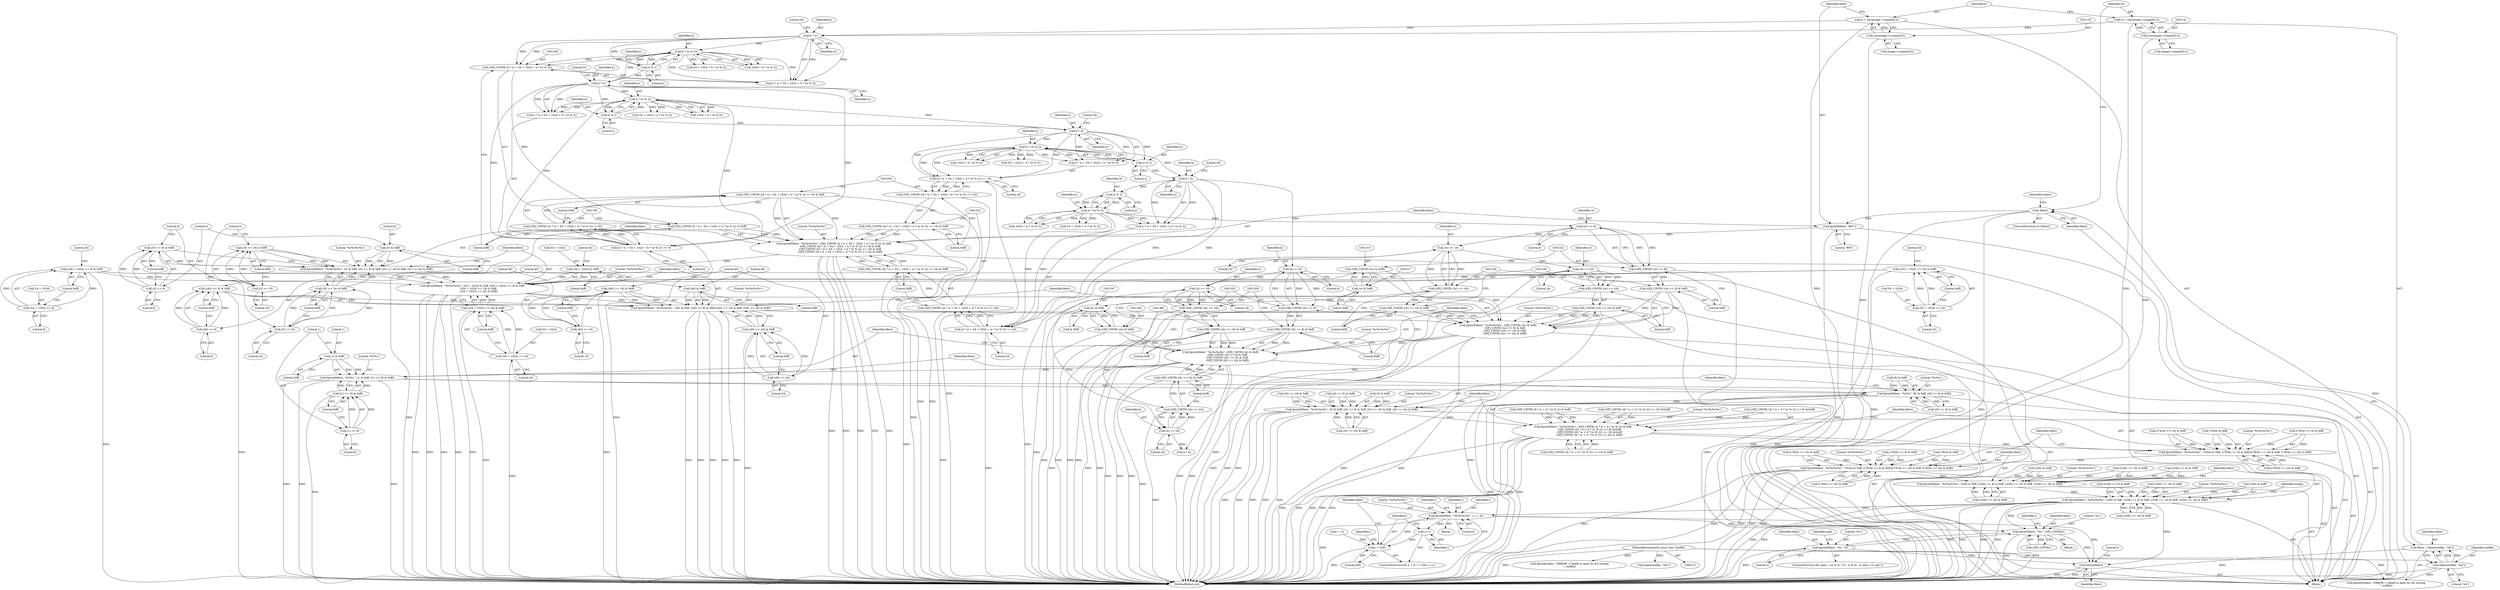digraph "0_openjpeg_15f081c89650dccee4aa4ae66f614c3fdb268767_3@API" {
"1001371" [label="(Call,fprintf(fdest, \"%c%c\", (1) & 0xff, ((1) >> 8) & 0xff))"];
"1001341" [label="(Call,fprintf(fdest, \"%c%c%c%c\", (OPJ_UINT8) ((h) & 0xff),\n                (OPJ_UINT8) ((h) >> 8) & 0xff,\n                (OPJ_UINT8) ((h) >> 16) & 0xff,\n                (OPJ_UINT8) ((h) >> 24) & 0xff))"];
"1001311" [label="(Call,fprintf(fdest, \"%c%c%c%c\", (OPJ_UINT8) ((w) & 0xff),\n                (OPJ_UINT8) ((w) >> 8) & 0xff,\n                (OPJ_UINT8) ((w) >> 16) & 0xff,\n                (OPJ_UINT8) ((w) >> 24) & 0xff))"];
"1001290" [label="(Call,fprintf(fdest, \"%c%c%c%c\", (40) & 0xff, ((40) >> 8) & 0xff,\t((40) >> 16) & 0xff, ((40) >> 24) & 0xff))"];
"1001261" [label="(Call,fprintf(fdest, \"%c%c%c%c\", (54 + 1024) & 0xff, ((54 + 1024) >> 8) & 0xff,\n                ((54 + 1024) >> 16) & 0xff,\n                ((54 + 1024) >> 24) & 0xff))"];
"1001240" [label="(Call,fprintf(fdest, \"%c%c%c%c\", (0) & 0xff, ((0) >> 8) & 0xff, ((0) >> 16) & 0xff, ((0) >> 24) & 0xff))"];
"1001163" [label="(Call,fprintf(fdest, \"%c%c%c%c\", (OPJ_UINT8) (h * w + 54 + 1024 + h * (w % 2)) & 0xff,\n                (OPJ_UINT8) ((h * w + 54 + 1024 + h * (w % 2)) >> 8) & 0xff,\n                (OPJ_UINT8) ((h * w + 54 + 1024 + h * (w % 2)) >> 16) & 0xff,\n                (OPJ_UINT8) ((h * w + 54 + 1024 + w * (w % 2)) >> 24) & 0xff))"];
"1001160" [label="(Call,fprintf(fdest, \"BM\"))"];
"1001129" [label="(Call,!fdest)"];
"1001123" [label="(Call,fdest = fopen(outfile, \"wb\"))"];
"1001125" [label="(Call,fopen(outfile, \"wb\"))"];
"1000115" [label="(MethodParameterIn,const char *outfile)"];
"1001166" [label="(Call,(OPJ_UINT8) (h * w + 54 + 1024 + h * (w % 2)) & 0xff)"];
"1001167" [label="(Call,(OPJ_UINT8) (h * w + 54 + 1024 + h * (w % 2)))"];
"1001170" [label="(Call,h * w)"];
"1001149" [label="(Call,h = (int)image->comps[0].h)"];
"1001151" [label="(Call,(int)image->comps[0].h)"];
"1001138" [label="(Call,w = (int)image->comps[0].w)"];
"1001140" [label="(Call,(int)image->comps[0].w)"];
"1001177" [label="(Call,h * (w % 2))"];
"1001179" [label="(Call,w % 2)"];
"1001183" [label="(Call,(OPJ_UINT8) ((h * w + 54 + 1024 + h * (w % 2)) >> 8) & 0xff)"];
"1001184" [label="(Call,(OPJ_UINT8) ((h * w + 54 + 1024 + h * (w % 2)) >> 8))"];
"1001186" [label="(Call,(h * w + 54 + 1024 + h * (w % 2)) >> 8)"];
"1001188" [label="(Call,h * w)"];
"1001195" [label="(Call,h * (w % 2))"];
"1001197" [label="(Call,w % 2)"];
"1001202" [label="(Call,(OPJ_UINT8) ((h * w + 54 + 1024 + h * (w % 2)) >> 16) & 0xff)"];
"1001203" [label="(Call,(OPJ_UINT8) ((h * w + 54 + 1024 + h * (w % 2)) >> 16))"];
"1001205" [label="(Call,(h * w + 54 + 1024 + h * (w % 2)) >> 16)"];
"1001207" [label="(Call,h * w)"];
"1001214" [label="(Call,h * (w % 2))"];
"1001216" [label="(Call,w % 2)"];
"1001221" [label="(Call,(OPJ_UINT8) ((h * w + 54 + 1024 + w * (w % 2)) >> 24) & 0xff)"];
"1001222" [label="(Call,(OPJ_UINT8) ((h * w + 54 + 1024 + w * (w % 2)) >> 24))"];
"1001224" [label="(Call,(h * w + 54 + 1024 + w * (w % 2)) >> 24)"];
"1001226" [label="(Call,h * w)"];
"1001233" [label="(Call,w * (w % 2))"];
"1001235" [label="(Call,w % 2)"];
"1001243" [label="(Call,(0) & 0xff)"];
"1001246" [label="(Call,((0) >> 8) & 0xff)"];
"1001247" [label="(Call,(0) >> 8)"];
"1001251" [label="(Call,((0) >> 16) & 0xff)"];
"1001252" [label="(Call,(0) >> 16)"];
"1001256" [label="(Call,((0) >> 24) & 0xff)"];
"1001257" [label="(Call,(0) >> 24)"];
"1001264" [label="(Call,(54 + 1024) & 0xff)"];
"1001269" [label="(Call,((54 + 1024) >> 8) & 0xff)"];
"1001270" [label="(Call,(54 + 1024) >> 8)"];
"1001276" [label="(Call,((54 + 1024) >> 16) & 0xff)"];
"1001277" [label="(Call,(54 + 1024) >> 16)"];
"1001283" [label="(Call,((54 + 1024) >> 24) & 0xff)"];
"1001284" [label="(Call,(54 + 1024) >> 24)"];
"1001293" [label="(Call,(40) & 0xff)"];
"1001296" [label="(Call,((40) >> 8) & 0xff)"];
"1001297" [label="(Call,(40) >> 8)"];
"1001301" [label="(Call,((40) >> 16) & 0xff)"];
"1001302" [label="(Call,(40) >> 16)"];
"1001306" [label="(Call,((40) >> 24) & 0xff)"];
"1001307" [label="(Call,(40) >> 24)"];
"1001314" [label="(Call,(OPJ_UINT8) ((w) & 0xff))"];
"1001316" [label="(Call,(w) & 0xff)"];
"1001320" [label="(Call,(OPJ_UINT8) ((w) >> 8) & 0xff)"];
"1001321" [label="(Call,(OPJ_UINT8) ((w) >> 8))"];
"1001323" [label="(Call,(w) >> 8)"];
"1001327" [label="(Call,(OPJ_UINT8) ((w) >> 16) & 0xff)"];
"1001328" [label="(Call,(OPJ_UINT8) ((w) >> 16))"];
"1001330" [label="(Call,(w) >> 16)"];
"1001334" [label="(Call,(OPJ_UINT8) ((w) >> 24) & 0xff)"];
"1001335" [label="(Call,(OPJ_UINT8) ((w) >> 24))"];
"1001337" [label="(Call,(w) >> 24)"];
"1001344" [label="(Call,(OPJ_UINT8) ((h) & 0xff))"];
"1001346" [label="(Call,(h) & 0xff)"];
"1001350" [label="(Call,(OPJ_UINT8) ((h) >> 8) & 0xff)"];
"1001351" [label="(Call,(OPJ_UINT8) ((h) >> 8))"];
"1001353" [label="(Call,(h) >> 8)"];
"1001357" [label="(Call,(OPJ_UINT8) ((h) >> 16) & 0xff)"];
"1001358" [label="(Call,(OPJ_UINT8) ((h) >> 16))"];
"1001360" [label="(Call,(h) >> 16)"];
"1001364" [label="(Call,(OPJ_UINT8) ((h) >> 24) & 0xff)"];
"1001365" [label="(Call,(OPJ_UINT8) ((h) >> 24))"];
"1001367" [label="(Call,(h) >> 24)"];
"1001374" [label="(Call,(1) & 0xff)"];
"1001377" [label="(Call,((1) >> 8) & 0xff)"];
"1001378" [label="(Call,(1) >> 8)"];
"1001382" [label="(Call,fprintf(fdest, \"%c%c\", (8) & 0xff, ((8) >> 8) & 0xff))"];
"1001393" [label="(Call,fprintf(fdest, \"%c%c%c%c\", (0) & 0xff, ((0) >> 8) & 0xff, ((0) >> 16) & 0xff, ((0) >> 24) & 0xff))"];
"1001414" [label="(Call,fprintf(fdest, \"%c%c%c%c\", (OPJ_UINT8) (h * w + h * (w % 2)) & 0xff,\n                (OPJ_UINT8) ((h * w + h * (w % 2)) >> 8) &\t0xff,\n                (OPJ_UINT8) ((h * w + h * (w % 2)) >> 16) &\t0xff,\n                (OPJ_UINT8) ((h * w + h * (w % 2)) >> 24) & 0xff))"];
"1001475" [label="(Call,fprintf(fdest, \"%c%c%c%c\", (7834) & 0xff, ((7834) >> 8) & 0xff,\t((7834) >> 16) & 0xff, ((7834) >> 24) & 0xff))"];
"1001496" [label="(Call,fprintf(fdest, \"%c%c%c%c\", (7834) & 0xff, ((7834) >> 8) & 0xff,\t((7834) >> 16) & 0xff, ((7834) >> 24) & 0xff))"];
"1001517" [label="(Call,fprintf(fdest, \"%c%c%c%c\", (256) & 0xff, ((256) >> 8) & 0xff, ((256) >> 16) & 0xff, ((256) >> 24) & 0xff))"];
"1001538" [label="(Call,fprintf(fdest, \"%c%c%c%c\", (256) & 0xff, ((256) >> 8) & 0xff, ((256) >> 16) & 0xff, ((256) >> 24) & 0xff))"];
"1001606" [label="(Call,fprintf(fdest, \"%c%c%c%c\", i, i, i, 0))"];
"1001603" [label="(Call,i++)"];
"1001600" [label="(Call,i < 256)"];
"1001702" [label="(Call,fprintf(fdest, \"%c\", (OPJ_UINT8)r))"];
"1001735" [label="(Call,fprintf(fdest, \"%c\", 0))"];
"1001739" [label="(Call,fclose(fdest))"];
"1001369" [label="(Literal,24)"];
"1001396" [label="(Call,(0) & 0xff)"];
"1001341" [label="(Call,fprintf(fdest, \"%c%c%c%c\", (OPJ_UINT8) ((h) & 0xff),\n                (OPJ_UINT8) ((h) >> 8) & 0xff,\n                (OPJ_UINT8) ((h) >> 16) & 0xff,\n                (OPJ_UINT8) ((h) >> 24) & 0xff))"];
"1001308" [label="(Literal,40)"];
"1001233" [label="(Call,w * (w % 2))"];
"1001703" [label="(Identifier,fdest)"];
"1001208" [label="(Identifier,h)"];
"1001596" [label="(ControlStructure,for (i = 0; i < 256; i++))"];
"1001272" [label="(Literal,54)"];
"1001263" [label="(Literal,\"%c%c%c%c\")"];
"1001325" [label="(Literal,8)"];
"1001170" [label="(Call,h * w)"];
"1001216" [label="(Call,w % 2)"];
"1001183" [label="(Call,(OPJ_UINT8) ((h * w + 54 + 1024 + h * (w % 2)) >> 8) & 0xff)"];
"1001541" [label="(Call,(256) & 0xff)"];
"1001174" [label="(Literal,54)"];
"1001281" [label="(Literal,16)"];
"1001230" [label="(Literal,54)"];
"1001320" [label="(Call,(OPJ_UINT8) ((w) >> 8) & 0xff)"];
"1001179" [label="(Call,w % 2)"];
"1001241" [label="(Identifier,fdest)"];
"1001151" [label="(Call,(int)image->comps[0].h)"];
"1001215" [label="(Identifier,h)"];
"1001353" [label="(Call,(h) >> 8)"];
"1001150" [label="(Identifier,h)"];
"1001610" [label="(Identifier,i)"];
"1001122" [label="(Block,)"];
"1001324" [label="(Identifier,w)"];
"1001705" [label="(Call,(OPJ_UINT8)r)"];
"1001191" [label="(Call,54 + 1024 + h * (w % 2))"];
"1001173" [label="(Call,54 + 1024 + h * (w % 2))"];
"1001245" [label="(Literal,0xff)"];
"1001198" [label="(Identifier,w)"];
"1001299" [label="(Literal,8)"];
"1001357" [label="(Call,(OPJ_UINT8) ((h) >> 16) & 0xff)"];
"1001301" [label="(Call,((40) >> 16) & 0xff)"];
"1001160" [label="(Call,fprintf(fdest, \"BM\"))"];
"1001268" [label="(Literal,0xff)"];
"1001609" [label="(Identifier,i)"];
"1001739" [label="(Call,fclose(fdest))"];
"1001236" [label="(Identifier,w)"];
"1001416" [label="(Literal,\"%c%c%c%c\")"];
"1001604" [label="(Identifier,i)"];
"1001603" [label="(Call,i++)"];
"1001395" [label="(Literal,\"%c%c%c%c\")"];
"1001491" [label="(Call,((7834) >> 24) & 0xff)"];
"1001248" [label="(Literal,0)"];
"1001702" [label="(Call,fprintf(fdest, \"%c\", (OPJ_UINT8)r))"];
"1001246" [label="(Call,((0) >> 8) & 0xff)"];
"1001328" [label="(Call,(OPJ_UINT8) ((w) >> 16))"];
"1001125" [label="(Call,fopen(outfile, \"wb\"))"];
"1001251" [label="(Call,((0) >> 16) & 0xff)"];
"1001606" [label="(Call,fprintf(fdest, \"%c%c%c%c\", i, i, i, 0))"];
"1001201" [label="(Literal,0xff)"];
"1001284" [label="(Call,(54 + 1024) >> 24)"];
"1001523" [label="(Call,((256) >> 8) & 0xff)"];
"1001244" [label="(Literal,0)"];
"1001292" [label="(Literal,\"%c%c%c%c\")"];
"1001476" [label="(Identifier,fdest)"];
"1001415" [label="(Identifier,fdest)"];
"1001342" [label="(Identifier,fdest)"];
"1001142" [label="(Call,image->comps[0].w)"];
"1001318" [label="(Call,& 0xff)"];
"1001235" [label="(Call,w % 2)"];
"1001202" [label="(Call,(OPJ_UINT8) ((h * w + 54 + 1024 + h * (w % 2)) >> 16) & 0xff)"];
"1000263" [label="(Call,fprintf(stderr, \"ERROR -> failed to open %s for writing\n\", outfile))"];
"1001206" [label="(Call,h * w + 54 + 1024 + h * (w % 2))"];
"1001334" [label="(Call,(OPJ_UINT8) ((w) >> 24) & 0xff)"];
"1001172" [label="(Identifier,w)"];
"1001239" [label="(Literal,0xff)"];
"1001330" [label="(Call,(w) >> 16)"];
"1001294" [label="(Literal,40)"];
"1001331" [label="(Identifier,w)"];
"1001704" [label="(Literal,\"%c\")"];
"1001373" [label="(Literal,\"%c%c\")"];
"1001166" [label="(Call,(OPJ_UINT8) (h * w + 54 + 1024 + h * (w % 2)) & 0xff)"];
"1001237" [label="(Literal,2)"];
"1001533" [label="(Call,((256) >> 24) & 0xff)"];
"1001169" [label="(Call,h * w + 54 + 1024 + h * (w % 2))"];
"1001314" [label="(Call,(OPJ_UINT8) ((w) & 0xff))"];
"1001520" [label="(Call,(256) & 0xff)"];
"1001601" [label="(Identifier,i)"];
"1001269" [label="(Call,((54 + 1024) >> 8) & 0xff)"];
"1001312" [label="(Identifier,fdest)"];
"1001190" [label="(Identifier,w)"];
"1001258" [label="(Literal,0)"];
"1001130" [label="(Identifier,fdest)"];
"1001304" [label="(Literal,16)"];
"1001309" [label="(Literal,24)"];
"1001354" [label="(Identifier,h)"];
"1001379" [label="(Literal,1)"];
"1001212" [label="(Call,1024 + h * (w % 2))"];
"1001225" [label="(Call,h * w + 54 + 1024 + w * (w % 2))"];
"1001380" [label="(Literal,8)"];
"1001507" [label="(Call,((7834) >> 16) & 0xff)"];
"1001139" [label="(Identifier,w)"];
"1001197" [label="(Call,w % 2)"];
"1001313" [label="(Literal,\"%c%c%c%c\")"];
"1001181" [label="(Literal,2)"];
"1001539" [label="(Identifier,fdest)"];
"1001368" [label="(Identifier,h)"];
"1001124" [label="(Identifier,fdest)"];
"1001371" [label="(Call,fprintf(fdest, \"%c%c\", (1) & 0xff, ((1) >> 8) & 0xff))"];
"1001167" [label="(Call,(OPJ_UINT8) (h * w + 54 + 1024 + h * (w % 2)))"];
"1001498" [label="(Literal,\"%c%c%c%c\")"];
"1001295" [label="(Literal,0xff)"];
"1001736" [label="(Identifier,fdest)"];
"1001740" [label="(Identifier,fdest)"];
"1001363" [label="(Literal,0xff)"];
"1001307" [label="(Call,(40) >> 24)"];
"1001221" [label="(Call,(OPJ_UINT8) ((h * w + 54 + 1024 + w * (w % 2)) >> 24) & 0xff)"];
"1001356" [label="(Literal,0xff)"];
"1001409" [label="(Call,((0) >> 24) & 0xff)"];
"1001298" [label="(Literal,40)"];
"1001293" [label="(Call,(40) & 0xff)"];
"1001153" [label="(Call,image->comps[0].h)"];
"1000256" [label="(Call,fopen(outfile, \"wb\"))"];
"1001717" [label="(ControlStructure,for (pad = (w % 4) ? (4 - w % 4) : 0; pad > 0; pad--))"];
"1001222" [label="(Call,(OPJ_UINT8) ((h * w + 54 + 1024 + w * (w % 2)) >> 24))"];
"1001343" [label="(Literal,\"%c%c%c%c\")"];
"1001351" [label="(Call,(OPJ_UINT8) ((h) >> 8))"];
"1001734" [label="(Identifier,pad)"];
"1001381" [label="(Literal,0xff)"];
"1001274" [label="(Literal,8)"];
"1001475" [label="(Call,fprintf(fdest, \"%c%c%c%c\", (7834) & 0xff, ((7834) >> 8) & 0xff,\t((7834) >> 16) & 0xff, ((7834) >> 24) & 0xff))"];
"1001335" [label="(Call,(OPJ_UINT8) ((w) >> 24))"];
"1001365" [label="(Call,(OPJ_UINT8) ((h) >> 24))"];
"1001358" [label="(Call,(OPJ_UINT8) ((h) >> 16))"];
"1001132" [label="(Call,fprintf(stderr, \"ERROR -> failed to open %s for writing\n\", outfile))"];
"1001326" [label="(Literal,0xff)"];
"1001285" [label="(Call,54 + 1024)"];
"1001199" [label="(Literal,2)"];
"1001517" [label="(Call,fprintf(fdest, \"%c%c%c%c\", (256) & 0xff, ((256) >> 8) & 0xff, ((256) >> 16) & 0xff, ((256) >> 24) & 0xff))"];
"1001538" [label="(Call,fprintf(fdest, \"%c%c%c%c\", (256) & 0xff, ((256) >> 8) & 0xff, ((256) >> 16) & 0xff, ((256) >> 24) & 0xff))"];
"1001374" [label="(Call,(1) & 0xff)"];
"1001310" [label="(Literal,0xff)"];
"1001271" [label="(Call,54 + 1024)"];
"1001220" [label="(Literal,0xff)"];
"1001305" [label="(Literal,0xff)"];
"1001302" [label="(Call,(40) >> 16)"];
"1001129" [label="(Call,!fdest)"];
"1001303" [label="(Literal,40)"];
"1001338" [label="(Identifier,w)"];
"1001394" [label="(Identifier,fdest)"];
"1001605" [label="(Block,)"];
"1001624" [label="(Block,)"];
"1001163" [label="(Call,fprintf(fdest, \"%c%c%c%c\", (OPJ_UINT8) (h * w + 54 + 1024 + h * (w % 2)) & 0xff,\n                (OPJ_UINT8) ((h * w + 54 + 1024 + h * (w % 2)) >> 8) & 0xff,\n                (OPJ_UINT8) ((h * w + 54 + 1024 + h * (w % 2)) >> 16) & 0xff,\n                (OPJ_UINT8) ((h * w + 54 + 1024 + w * (w % 2)) >> 24) & 0xff))"];
"1001291" [label="(Identifier,fdest)"];
"1001247" [label="(Call,(0) >> 8)"];
"1001306" [label="(Call,((40) >> 24) & 0xff)"];
"1001138" [label="(Call,w = (int)image->comps[0].w)"];
"1001414" [label="(Call,fprintf(fdest, \"%c%c%c%c\", (OPJ_UINT8) (h * w + h * (w % 2)) & 0xff,\n                (OPJ_UINT8) ((h * w + h * (w % 2)) >> 8) &\t0xff,\n                (OPJ_UINT8) ((h * w + h * (w % 2)) >> 16) &\t0xff,\n                (OPJ_UINT8) ((h * w + h * (w % 2)) >> 24) & 0xff))"];
"1001497" [label="(Identifier,fdest)"];
"1001554" [label="(Call,((256) >> 24) & 0xff)"];
"1001564" [label="(Identifier,image)"];
"1001332" [label="(Literal,16)"];
"1001182" [label="(Literal,0xff)"];
"1001187" [label="(Call,h * w + 54 + 1024 + h * (w % 2))"];
"1001278" [label="(Call,54 + 1024)"];
"1001367" [label="(Call,(h) >> 24)"];
"1001743" [label="(MethodReturn,int)"];
"1001383" [label="(Identifier,fdest)"];
"1001265" [label="(Call,54 + 1024)"];
"1001290" [label="(Call,fprintf(fdest, \"%c%c%c%c\", (40) & 0xff, ((40) >> 8) & 0xff,\t((40) >> 16) & 0xff, ((40) >> 24) & 0xff))"];
"1001209" [label="(Identifier,w)"];
"1001382" [label="(Call,fprintf(fdest, \"%c%c\", (8) & 0xff, ((8) >> 8) & 0xff))"];
"1001217" [label="(Identifier,w)"];
"1001327" [label="(Call,(OPJ_UINT8) ((w) >> 16) & 0xff)"];
"1001254" [label="(Literal,16)"];
"1000115" [label="(MethodParameterIn,const char *outfile)"];
"1001256" [label="(Call,((0) >> 24) & 0xff)"];
"1001388" [label="(Call,((8) >> 8) & 0xff)"];
"1001259" [label="(Literal,24)"];
"1001276" [label="(Call,((54 + 1024) >> 16) & 0xff)"];
"1001161" [label="(Identifier,fdest)"];
"1001127" [label="(Literal,\"wb\")"];
"1001203" [label="(Call,(OPJ_UINT8) ((h * w + 54 + 1024 + h * (w % 2)) >> 16))"];
"1001229" [label="(Call,54 + 1024 + w * (w % 2))"];
"1001496" [label="(Call,fprintf(fdest, \"%c%c%c%c\", (7834) & 0xff, ((7834) >> 8) & 0xff,\t((7834) >> 16) & 0xff, ((7834) >> 24) & 0xff))"];
"1001544" [label="(Call,((256) >> 8) & 0xff)"];
"1001360" [label="(Call,(h) >> 16)"];
"1001384" [label="(Literal,\"%c%c\")"];
"1001240" [label="(Call,fprintf(fdest, \"%c%c%c%c\", (0) & 0xff, ((0) >> 8) & 0xff, ((0) >> 16) & 0xff, ((0) >> 24) & 0xff))"];
"1001180" [label="(Identifier,w)"];
"1001192" [label="(Literal,54)"];
"1001171" [label="(Identifier,h)"];
"1001275" [label="(Literal,0xff)"];
"1001376" [label="(Literal,0xff)"];
"1001344" [label="(Call,(OPJ_UINT8) ((h) & 0xff))"];
"1001602" [label="(Literal,256)"];
"1001126" [label="(Identifier,outfile)"];
"1001205" [label="(Call,(h * w + 54 + 1024 + h * (w % 2)) >> 16)"];
"1001296" [label="(Call,((40) >> 8) & 0xff)"];
"1001612" [label="(Literal,0)"];
"1001607" [label="(Identifier,fdest)"];
"1001195" [label="(Call,h * (w % 2))"];
"1001377" [label="(Call,((1) >> 8) & 0xff)"];
"1001364" [label="(Call,(OPJ_UINT8) ((h) >> 24) & 0xff)"];
"1001346" [label="(Call,(h) & 0xff)"];
"1001404" [label="(Call,((0) >> 16) & 0xff)"];
"1001200" [label="(Literal,8)"];
"1001283" [label="(Call,((54 + 1024) >> 24) & 0xff)"];
"1001393" [label="(Call,fprintf(fdest, \"%c%c%c%c\", (0) & 0xff, ((0) >> 8) & 0xff, ((0) >> 16) & 0xff, ((0) >> 24) & 0xff))"];
"1001460" [label="(Call,(OPJ_UINT8) ((h * w + h * (w % 2)) >> 24) & 0xff)"];
"1001712" [label="(Identifier,i)"];
"1001340" [label="(Literal,0xff)"];
"1001210" [label="(Call,54 + 1024 + h * (w % 2))"];
"1001123" [label="(Call,fdest = fopen(outfile, \"wb\"))"];
"1001502" [label="(Call,((7834) >> 8) & 0xff)"];
"1001228" [label="(Identifier,w)"];
"1001211" [label="(Literal,54)"];
"1001219" [label="(Literal,16)"];
"1001277" [label="(Call,(54 + 1024) >> 16)"];
"1001165" [label="(Literal,\"%c%c%c%c\")"];
"1001189" [label="(Identifier,h)"];
"1001242" [label="(Literal,\"%c%c%c%c\")"];
"1001372" [label="(Identifier,fdest)"];
"1001238" [label="(Literal,24)"];
"1001231" [label="(Call,1024 + w * (w % 2))"];
"1001207" [label="(Call,h * w)"];
"1001742" [label="(Literal,0)"];
"1001224" [label="(Call,(h * w + 54 + 1024 + w * (w % 2)) >> 24)"];
"1001140" [label="(Call,(int)image->comps[0].w)"];
"1001499" [label="(Call,(7834) & 0xff)"];
"1001196" [label="(Identifier,h)"];
"1001337" [label="(Call,(w) >> 24)"];
"1001399" [label="(Call,((0) >> 8) & 0xff)"];
"1001608" [label="(Literal,\"%c%c%c%c\")"];
"1001243" [label="(Call,(0) & 0xff)"];
"1001375" [label="(Literal,1)"];
"1001378" [label="(Call,(1) >> 8)"];
"1001519" [label="(Literal,\"%c%c%c%c\")"];
"1001737" [label="(Literal,\"%c\")"];
"1001257" [label="(Call,(0) >> 24)"];
"1001348" [label="(Call,& 0xff)"];
"1001518" [label="(Identifier,fdest)"];
"1001549" [label="(Call,((256) >> 16) & 0xff)"];
"1001175" [label="(Call,1024 + h * (w % 2))"];
"1001339" [label="(Literal,24)"];
"1001600" [label="(Call,i < 256)"];
"1001234" [label="(Identifier,w)"];
"1001611" [label="(Identifier,i)"];
"1001253" [label="(Literal,0)"];
"1001286" [label="(Literal,54)"];
"1001735" [label="(Call,fprintf(fdest, \"%c\", 0))"];
"1001486" [label="(Call,((7834) >> 16) & 0xff)"];
"1001193" [label="(Call,1024 + h * (w % 2))"];
"1001282" [label="(Literal,0xff)"];
"1001300" [label="(Literal,0xff)"];
"1001597" [label="(Call,i = 0)"];
"1001540" [label="(Literal,\"%c%c%c%c\")"];
"1001270" [label="(Call,(54 + 1024) >> 8)"];
"1001218" [label="(Literal,2)"];
"1001178" [label="(Identifier,h)"];
"1001297" [label="(Call,(40) >> 8)"];
"1001250" [label="(Literal,0xff)"];
"1001264" [label="(Call,(54 + 1024) & 0xff)"];
"1001478" [label="(Call,(7834) & 0xff)"];
"1001255" [label="(Literal,0xff)"];
"1001162" [label="(Literal,\"BM\")"];
"1001311" [label="(Call,fprintf(fdest, \"%c%c%c%c\", (OPJ_UINT8) ((w) & 0xff),\n                (OPJ_UINT8) ((w) >> 8) & 0xff,\n                (OPJ_UINT8) ((w) >> 16) & 0xff,\n                (OPJ_UINT8) ((w) >> 24) & 0xff))"];
"1001133" [label="(Identifier,stderr)"];
"1001323" [label="(Call,(w) >> 8)"];
"1001289" [label="(Literal,0xff)"];
"1001321" [label="(Call,(OPJ_UINT8) ((w) >> 8))"];
"1001430" [label="(Call,(OPJ_UINT8) ((h * w + h * (w % 2)) >> 8) &\t0xff)"];
"1001528" [label="(Call,((256) >> 16) & 0xff)"];
"1001186" [label="(Call,(h * w + 54 + 1024 + h * (w % 2)) >> 8)"];
"1001252" [label="(Call,(0) >> 16)"];
"1001333" [label="(Literal,0xff)"];
"1001262" [label="(Identifier,fdest)"];
"1001421" [label="(Call,h * w)"];
"1001355" [label="(Literal,8)"];
"1001361" [label="(Identifier,h)"];
"1001385" [label="(Call,(8) & 0xff)"];
"1001260" [label="(Literal,0xff)"];
"1001512" [label="(Call,((7834) >> 24) & 0xff)"];
"1001188" [label="(Call,h * w)"];
"1001417" [label="(Call,(OPJ_UINT8) (h * w + h * (w % 2)) & 0xff)"];
"1001177" [label="(Call,h * (w % 2))"];
"1001350" [label="(Call,(OPJ_UINT8) ((h) >> 8) & 0xff)"];
"1001128" [label="(ControlStructure,if (!fdest))"];
"1001184" [label="(Call,(OPJ_UINT8) ((h * w + 54 + 1024 + h * (w % 2)) >> 8))"];
"1001445" [label="(Call,(OPJ_UINT8) ((h * w + h * (w % 2)) >> 16) &\t0xff)"];
"1001477" [label="(Literal,\"%c%c%c%c\")"];
"1001615" [label="(Identifier,i)"];
"1001261" [label="(Call,fprintf(fdest, \"%c%c%c%c\", (54 + 1024) & 0xff, ((54 + 1024) >> 8) & 0xff,\n                ((54 + 1024) >> 16) & 0xff,\n                ((54 + 1024) >> 24) & 0xff))"];
"1001249" [label="(Literal,8)"];
"1001481" [label="(Call,((7834) >> 8) & 0xff)"];
"1001164" [label="(Identifier,fdest)"];
"1001279" [label="(Literal,54)"];
"1001288" [label="(Literal,24)"];
"1001370" [label="(Literal,0xff)"];
"1001149" [label="(Call,h = (int)image->comps[0].h)"];
"1001227" [label="(Identifier,h)"];
"1001214" [label="(Call,h * (w % 2))"];
"1001738" [label="(Literal,0)"];
"1001362" [label="(Literal,16)"];
"1001316" [label="(Call,(w) & 0xff)"];
"1001226" [label="(Call,h * w)"];
"1001371" -> "1001122"  [label="AST: "];
"1001371" -> "1001377"  [label="CFG: "];
"1001372" -> "1001371"  [label="AST: "];
"1001373" -> "1001371"  [label="AST: "];
"1001374" -> "1001371"  [label="AST: "];
"1001377" -> "1001371"  [label="AST: "];
"1001383" -> "1001371"  [label="CFG: "];
"1001371" -> "1001743"  [label="DDG: "];
"1001371" -> "1001743"  [label="DDG: "];
"1001371" -> "1001743"  [label="DDG: "];
"1001341" -> "1001371"  [label="DDG: "];
"1001374" -> "1001371"  [label="DDG: "];
"1001374" -> "1001371"  [label="DDG: "];
"1001377" -> "1001371"  [label="DDG: "];
"1001377" -> "1001371"  [label="DDG: "];
"1001371" -> "1001382"  [label="DDG: "];
"1001341" -> "1001122"  [label="AST: "];
"1001341" -> "1001364"  [label="CFG: "];
"1001342" -> "1001341"  [label="AST: "];
"1001343" -> "1001341"  [label="AST: "];
"1001344" -> "1001341"  [label="AST: "];
"1001350" -> "1001341"  [label="AST: "];
"1001357" -> "1001341"  [label="AST: "];
"1001364" -> "1001341"  [label="AST: "];
"1001372" -> "1001341"  [label="CFG: "];
"1001341" -> "1001743"  [label="DDG: "];
"1001341" -> "1001743"  [label="DDG: "];
"1001341" -> "1001743"  [label="DDG: "];
"1001341" -> "1001743"  [label="DDG: "];
"1001341" -> "1001743"  [label="DDG: "];
"1001311" -> "1001341"  [label="DDG: "];
"1001344" -> "1001341"  [label="DDG: "];
"1001350" -> "1001341"  [label="DDG: "];
"1001350" -> "1001341"  [label="DDG: "];
"1001357" -> "1001341"  [label="DDG: "];
"1001357" -> "1001341"  [label="DDG: "];
"1001364" -> "1001341"  [label="DDG: "];
"1001364" -> "1001341"  [label="DDG: "];
"1001311" -> "1001122"  [label="AST: "];
"1001311" -> "1001334"  [label="CFG: "];
"1001312" -> "1001311"  [label="AST: "];
"1001313" -> "1001311"  [label="AST: "];
"1001314" -> "1001311"  [label="AST: "];
"1001320" -> "1001311"  [label="AST: "];
"1001327" -> "1001311"  [label="AST: "];
"1001334" -> "1001311"  [label="AST: "];
"1001342" -> "1001311"  [label="CFG: "];
"1001311" -> "1001743"  [label="DDG: "];
"1001311" -> "1001743"  [label="DDG: "];
"1001311" -> "1001743"  [label="DDG: "];
"1001311" -> "1001743"  [label="DDG: "];
"1001311" -> "1001743"  [label="DDG: "];
"1001290" -> "1001311"  [label="DDG: "];
"1001314" -> "1001311"  [label="DDG: "];
"1001320" -> "1001311"  [label="DDG: "];
"1001320" -> "1001311"  [label="DDG: "];
"1001327" -> "1001311"  [label="DDG: "];
"1001327" -> "1001311"  [label="DDG: "];
"1001334" -> "1001311"  [label="DDG: "];
"1001334" -> "1001311"  [label="DDG: "];
"1001290" -> "1001122"  [label="AST: "];
"1001290" -> "1001306"  [label="CFG: "];
"1001291" -> "1001290"  [label="AST: "];
"1001292" -> "1001290"  [label="AST: "];
"1001293" -> "1001290"  [label="AST: "];
"1001296" -> "1001290"  [label="AST: "];
"1001301" -> "1001290"  [label="AST: "];
"1001306" -> "1001290"  [label="AST: "];
"1001312" -> "1001290"  [label="CFG: "];
"1001290" -> "1001743"  [label="DDG: "];
"1001290" -> "1001743"  [label="DDG: "];
"1001290" -> "1001743"  [label="DDG: "];
"1001290" -> "1001743"  [label="DDG: "];
"1001290" -> "1001743"  [label="DDG: "];
"1001261" -> "1001290"  [label="DDG: "];
"1001293" -> "1001290"  [label="DDG: "];
"1001293" -> "1001290"  [label="DDG: "];
"1001296" -> "1001290"  [label="DDG: "];
"1001296" -> "1001290"  [label="DDG: "];
"1001301" -> "1001290"  [label="DDG: "];
"1001301" -> "1001290"  [label="DDG: "];
"1001306" -> "1001290"  [label="DDG: "];
"1001306" -> "1001290"  [label="DDG: "];
"1001261" -> "1001122"  [label="AST: "];
"1001261" -> "1001283"  [label="CFG: "];
"1001262" -> "1001261"  [label="AST: "];
"1001263" -> "1001261"  [label="AST: "];
"1001264" -> "1001261"  [label="AST: "];
"1001269" -> "1001261"  [label="AST: "];
"1001276" -> "1001261"  [label="AST: "];
"1001283" -> "1001261"  [label="AST: "];
"1001291" -> "1001261"  [label="CFG: "];
"1001261" -> "1001743"  [label="DDG: "];
"1001261" -> "1001743"  [label="DDG: "];
"1001261" -> "1001743"  [label="DDG: "];
"1001261" -> "1001743"  [label="DDG: "];
"1001261" -> "1001743"  [label="DDG: "];
"1001240" -> "1001261"  [label="DDG: "];
"1001264" -> "1001261"  [label="DDG: "];
"1001264" -> "1001261"  [label="DDG: "];
"1001269" -> "1001261"  [label="DDG: "];
"1001269" -> "1001261"  [label="DDG: "];
"1001276" -> "1001261"  [label="DDG: "];
"1001276" -> "1001261"  [label="DDG: "];
"1001283" -> "1001261"  [label="DDG: "];
"1001283" -> "1001261"  [label="DDG: "];
"1001240" -> "1001122"  [label="AST: "];
"1001240" -> "1001256"  [label="CFG: "];
"1001241" -> "1001240"  [label="AST: "];
"1001242" -> "1001240"  [label="AST: "];
"1001243" -> "1001240"  [label="AST: "];
"1001246" -> "1001240"  [label="AST: "];
"1001251" -> "1001240"  [label="AST: "];
"1001256" -> "1001240"  [label="AST: "];
"1001262" -> "1001240"  [label="CFG: "];
"1001163" -> "1001240"  [label="DDG: "];
"1001243" -> "1001240"  [label="DDG: "];
"1001243" -> "1001240"  [label="DDG: "];
"1001246" -> "1001240"  [label="DDG: "];
"1001246" -> "1001240"  [label="DDG: "];
"1001251" -> "1001240"  [label="DDG: "];
"1001251" -> "1001240"  [label="DDG: "];
"1001256" -> "1001240"  [label="DDG: "];
"1001256" -> "1001240"  [label="DDG: "];
"1001163" -> "1001122"  [label="AST: "];
"1001163" -> "1001221"  [label="CFG: "];
"1001164" -> "1001163"  [label="AST: "];
"1001165" -> "1001163"  [label="AST: "];
"1001166" -> "1001163"  [label="AST: "];
"1001183" -> "1001163"  [label="AST: "];
"1001202" -> "1001163"  [label="AST: "];
"1001221" -> "1001163"  [label="AST: "];
"1001241" -> "1001163"  [label="CFG: "];
"1001163" -> "1001743"  [label="DDG: "];
"1001163" -> "1001743"  [label="DDG: "];
"1001163" -> "1001743"  [label="DDG: "];
"1001163" -> "1001743"  [label="DDG: "];
"1001163" -> "1001743"  [label="DDG: "];
"1001160" -> "1001163"  [label="DDG: "];
"1001166" -> "1001163"  [label="DDG: "];
"1001166" -> "1001163"  [label="DDG: "];
"1001183" -> "1001163"  [label="DDG: "];
"1001183" -> "1001163"  [label="DDG: "];
"1001202" -> "1001163"  [label="DDG: "];
"1001202" -> "1001163"  [label="DDG: "];
"1001221" -> "1001163"  [label="DDG: "];
"1001221" -> "1001163"  [label="DDG: "];
"1001160" -> "1001122"  [label="AST: "];
"1001160" -> "1001162"  [label="CFG: "];
"1001161" -> "1001160"  [label="AST: "];
"1001162" -> "1001160"  [label="AST: "];
"1001164" -> "1001160"  [label="CFG: "];
"1001160" -> "1001743"  [label="DDG: "];
"1001129" -> "1001160"  [label="DDG: "];
"1001129" -> "1001128"  [label="AST: "];
"1001129" -> "1001130"  [label="CFG: "];
"1001130" -> "1001129"  [label="AST: "];
"1001133" -> "1001129"  [label="CFG: "];
"1001139" -> "1001129"  [label="CFG: "];
"1001129" -> "1001743"  [label="DDG: "];
"1001129" -> "1001743"  [label="DDG: "];
"1001123" -> "1001129"  [label="DDG: "];
"1001123" -> "1001122"  [label="AST: "];
"1001123" -> "1001125"  [label="CFG: "];
"1001124" -> "1001123"  [label="AST: "];
"1001125" -> "1001123"  [label="AST: "];
"1001130" -> "1001123"  [label="CFG: "];
"1001123" -> "1001743"  [label="DDG: "];
"1001125" -> "1001123"  [label="DDG: "];
"1001125" -> "1001123"  [label="DDG: "];
"1001125" -> "1001127"  [label="CFG: "];
"1001126" -> "1001125"  [label="AST: "];
"1001127" -> "1001125"  [label="AST: "];
"1001125" -> "1001743"  [label="DDG: "];
"1000115" -> "1001125"  [label="DDG: "];
"1001125" -> "1001132"  [label="DDG: "];
"1000115" -> "1000113"  [label="AST: "];
"1000115" -> "1001743"  [label="DDG: "];
"1000115" -> "1000256"  [label="DDG: "];
"1000115" -> "1000263"  [label="DDG: "];
"1000115" -> "1001132"  [label="DDG: "];
"1001166" -> "1001182"  [label="CFG: "];
"1001167" -> "1001166"  [label="AST: "];
"1001182" -> "1001166"  [label="AST: "];
"1001185" -> "1001166"  [label="CFG: "];
"1001166" -> "1001743"  [label="DDG: "];
"1001167" -> "1001166"  [label="DDG: "];
"1001167" -> "1001169"  [label="CFG: "];
"1001168" -> "1001167"  [label="AST: "];
"1001169" -> "1001167"  [label="AST: "];
"1001182" -> "1001167"  [label="CFG: "];
"1001170" -> "1001167"  [label="DDG: "];
"1001170" -> "1001167"  [label="DDG: "];
"1001177" -> "1001167"  [label="DDG: "];
"1001177" -> "1001167"  [label="DDG: "];
"1001170" -> "1001169"  [label="AST: "];
"1001170" -> "1001172"  [label="CFG: "];
"1001171" -> "1001170"  [label="AST: "];
"1001172" -> "1001170"  [label="AST: "];
"1001174" -> "1001170"  [label="CFG: "];
"1001170" -> "1001169"  [label="DDG: "];
"1001170" -> "1001169"  [label="DDG: "];
"1001149" -> "1001170"  [label="DDG: "];
"1001138" -> "1001170"  [label="DDG: "];
"1001170" -> "1001177"  [label="DDG: "];
"1001170" -> "1001179"  [label="DDG: "];
"1001149" -> "1001122"  [label="AST: "];
"1001149" -> "1001151"  [label="CFG: "];
"1001150" -> "1001149"  [label="AST: "];
"1001151" -> "1001149"  [label="AST: "];
"1001161" -> "1001149"  [label="CFG: "];
"1001149" -> "1001743"  [label="DDG: "];
"1001151" -> "1001149"  [label="DDG: "];
"1001151" -> "1001153"  [label="CFG: "];
"1001152" -> "1001151"  [label="AST: "];
"1001153" -> "1001151"  [label="AST: "];
"1001151" -> "1001743"  [label="DDG: "];
"1001138" -> "1001122"  [label="AST: "];
"1001138" -> "1001140"  [label="CFG: "];
"1001139" -> "1001138"  [label="AST: "];
"1001140" -> "1001138"  [label="AST: "];
"1001150" -> "1001138"  [label="CFG: "];
"1001138" -> "1001743"  [label="DDG: "];
"1001140" -> "1001138"  [label="DDG: "];
"1001140" -> "1001142"  [label="CFG: "];
"1001141" -> "1001140"  [label="AST: "];
"1001142" -> "1001140"  [label="AST: "];
"1001140" -> "1001743"  [label="DDG: "];
"1001177" -> "1001175"  [label="AST: "];
"1001177" -> "1001179"  [label="CFG: "];
"1001178" -> "1001177"  [label="AST: "];
"1001179" -> "1001177"  [label="AST: "];
"1001175" -> "1001177"  [label="CFG: "];
"1001177" -> "1001169"  [label="DDG: "];
"1001177" -> "1001169"  [label="DDG: "];
"1001177" -> "1001173"  [label="DDG: "];
"1001177" -> "1001173"  [label="DDG: "];
"1001177" -> "1001175"  [label="DDG: "];
"1001177" -> "1001175"  [label="DDG: "];
"1001179" -> "1001177"  [label="DDG: "];
"1001179" -> "1001177"  [label="DDG: "];
"1001177" -> "1001188"  [label="DDG: "];
"1001179" -> "1001181"  [label="CFG: "];
"1001180" -> "1001179"  [label="AST: "];
"1001181" -> "1001179"  [label="AST: "];
"1001179" -> "1001188"  [label="DDG: "];
"1001183" -> "1001201"  [label="CFG: "];
"1001184" -> "1001183"  [label="AST: "];
"1001201" -> "1001183"  [label="AST: "];
"1001204" -> "1001183"  [label="CFG: "];
"1001183" -> "1001743"  [label="DDG: "];
"1001184" -> "1001183"  [label="DDG: "];
"1001184" -> "1001186"  [label="CFG: "];
"1001185" -> "1001184"  [label="AST: "];
"1001186" -> "1001184"  [label="AST: "];
"1001201" -> "1001184"  [label="CFG: "];
"1001184" -> "1001743"  [label="DDG: "];
"1001186" -> "1001184"  [label="DDG: "];
"1001186" -> "1001184"  [label="DDG: "];
"1001186" -> "1001200"  [label="CFG: "];
"1001187" -> "1001186"  [label="AST: "];
"1001200" -> "1001186"  [label="AST: "];
"1001188" -> "1001186"  [label="DDG: "];
"1001188" -> "1001186"  [label="DDG: "];
"1001195" -> "1001186"  [label="DDG: "];
"1001195" -> "1001186"  [label="DDG: "];
"1001188" -> "1001187"  [label="AST: "];
"1001188" -> "1001190"  [label="CFG: "];
"1001189" -> "1001188"  [label="AST: "];
"1001190" -> "1001188"  [label="AST: "];
"1001192" -> "1001188"  [label="CFG: "];
"1001188" -> "1001187"  [label="DDG: "];
"1001188" -> "1001187"  [label="DDG: "];
"1001188" -> "1001195"  [label="DDG: "];
"1001188" -> "1001197"  [label="DDG: "];
"1001195" -> "1001193"  [label="AST: "];
"1001195" -> "1001197"  [label="CFG: "];
"1001196" -> "1001195"  [label="AST: "];
"1001197" -> "1001195"  [label="AST: "];
"1001193" -> "1001195"  [label="CFG: "];
"1001195" -> "1001187"  [label="DDG: "];
"1001195" -> "1001187"  [label="DDG: "];
"1001195" -> "1001191"  [label="DDG: "];
"1001195" -> "1001191"  [label="DDG: "];
"1001195" -> "1001193"  [label="DDG: "];
"1001195" -> "1001193"  [label="DDG: "];
"1001197" -> "1001195"  [label="DDG: "];
"1001197" -> "1001195"  [label="DDG: "];
"1001195" -> "1001207"  [label="DDG: "];
"1001197" -> "1001199"  [label="CFG: "];
"1001198" -> "1001197"  [label="AST: "];
"1001199" -> "1001197"  [label="AST: "];
"1001197" -> "1001207"  [label="DDG: "];
"1001202" -> "1001220"  [label="CFG: "];
"1001203" -> "1001202"  [label="AST: "];
"1001220" -> "1001202"  [label="AST: "];
"1001223" -> "1001202"  [label="CFG: "];
"1001202" -> "1001743"  [label="DDG: "];
"1001203" -> "1001202"  [label="DDG: "];
"1001203" -> "1001205"  [label="CFG: "];
"1001204" -> "1001203"  [label="AST: "];
"1001205" -> "1001203"  [label="AST: "];
"1001220" -> "1001203"  [label="CFG: "];
"1001203" -> "1001743"  [label="DDG: "];
"1001205" -> "1001203"  [label="DDG: "];
"1001205" -> "1001203"  [label="DDG: "];
"1001205" -> "1001219"  [label="CFG: "];
"1001206" -> "1001205"  [label="AST: "];
"1001219" -> "1001205"  [label="AST: "];
"1001205" -> "1001743"  [label="DDG: "];
"1001207" -> "1001205"  [label="DDG: "];
"1001207" -> "1001205"  [label="DDG: "];
"1001214" -> "1001205"  [label="DDG: "];
"1001214" -> "1001205"  [label="DDG: "];
"1001207" -> "1001206"  [label="AST: "];
"1001207" -> "1001209"  [label="CFG: "];
"1001208" -> "1001207"  [label="AST: "];
"1001209" -> "1001207"  [label="AST: "];
"1001211" -> "1001207"  [label="CFG: "];
"1001207" -> "1001206"  [label="DDG: "];
"1001207" -> "1001206"  [label="DDG: "];
"1001207" -> "1001214"  [label="DDG: "];
"1001207" -> "1001216"  [label="DDG: "];
"1001214" -> "1001212"  [label="AST: "];
"1001214" -> "1001216"  [label="CFG: "];
"1001215" -> "1001214"  [label="AST: "];
"1001216" -> "1001214"  [label="AST: "];
"1001212" -> "1001214"  [label="CFG: "];
"1001214" -> "1001206"  [label="DDG: "];
"1001214" -> "1001206"  [label="DDG: "];
"1001214" -> "1001210"  [label="DDG: "];
"1001214" -> "1001210"  [label="DDG: "];
"1001214" -> "1001212"  [label="DDG: "];
"1001214" -> "1001212"  [label="DDG: "];
"1001216" -> "1001214"  [label="DDG: "];
"1001216" -> "1001214"  [label="DDG: "];
"1001214" -> "1001226"  [label="DDG: "];
"1001216" -> "1001218"  [label="CFG: "];
"1001217" -> "1001216"  [label="AST: "];
"1001218" -> "1001216"  [label="AST: "];
"1001216" -> "1001226"  [label="DDG: "];
"1001221" -> "1001239"  [label="CFG: "];
"1001222" -> "1001221"  [label="AST: "];
"1001239" -> "1001221"  [label="AST: "];
"1001221" -> "1001743"  [label="DDG: "];
"1001222" -> "1001221"  [label="DDG: "];
"1001222" -> "1001224"  [label="CFG: "];
"1001223" -> "1001222"  [label="AST: "];
"1001224" -> "1001222"  [label="AST: "];
"1001239" -> "1001222"  [label="CFG: "];
"1001222" -> "1001743"  [label="DDG: "];
"1001224" -> "1001222"  [label="DDG: "];
"1001224" -> "1001222"  [label="DDG: "];
"1001224" -> "1001238"  [label="CFG: "];
"1001225" -> "1001224"  [label="AST: "];
"1001238" -> "1001224"  [label="AST: "];
"1001224" -> "1001743"  [label="DDG: "];
"1001226" -> "1001224"  [label="DDG: "];
"1001226" -> "1001224"  [label="DDG: "];
"1001233" -> "1001224"  [label="DDG: "];
"1001233" -> "1001224"  [label="DDG: "];
"1001226" -> "1001225"  [label="AST: "];
"1001226" -> "1001228"  [label="CFG: "];
"1001227" -> "1001226"  [label="AST: "];
"1001228" -> "1001226"  [label="AST: "];
"1001230" -> "1001226"  [label="CFG: "];
"1001226" -> "1001225"  [label="DDG: "];
"1001226" -> "1001225"  [label="DDG: "];
"1001226" -> "1001235"  [label="DDG: "];
"1001226" -> "1001353"  [label="DDG: "];
"1001233" -> "1001231"  [label="AST: "];
"1001233" -> "1001235"  [label="CFG: "];
"1001234" -> "1001233"  [label="AST: "];
"1001235" -> "1001233"  [label="AST: "];
"1001231" -> "1001233"  [label="CFG: "];
"1001233" -> "1001225"  [label="DDG: "];
"1001233" -> "1001225"  [label="DDG: "];
"1001233" -> "1001229"  [label="DDG: "];
"1001233" -> "1001229"  [label="DDG: "];
"1001233" -> "1001231"  [label="DDG: "];
"1001233" -> "1001231"  [label="DDG: "];
"1001235" -> "1001233"  [label="DDG: "];
"1001235" -> "1001233"  [label="DDG: "];
"1001233" -> "1001323"  [label="DDG: "];
"1001235" -> "1001237"  [label="CFG: "];
"1001236" -> "1001235"  [label="AST: "];
"1001237" -> "1001235"  [label="AST: "];
"1001243" -> "1001245"  [label="CFG: "];
"1001244" -> "1001243"  [label="AST: "];
"1001245" -> "1001243"  [label="AST: "];
"1001248" -> "1001243"  [label="CFG: "];
"1001246" -> "1001250"  [label="CFG: "];
"1001247" -> "1001246"  [label="AST: "];
"1001250" -> "1001246"  [label="AST: "];
"1001253" -> "1001246"  [label="CFG: "];
"1001247" -> "1001246"  [label="DDG: "];
"1001247" -> "1001246"  [label="DDG: "];
"1001247" -> "1001249"  [label="CFG: "];
"1001248" -> "1001247"  [label="AST: "];
"1001249" -> "1001247"  [label="AST: "];
"1001250" -> "1001247"  [label="CFG: "];
"1001251" -> "1001255"  [label="CFG: "];
"1001252" -> "1001251"  [label="AST: "];
"1001255" -> "1001251"  [label="AST: "];
"1001258" -> "1001251"  [label="CFG: "];
"1001252" -> "1001251"  [label="DDG: "];
"1001252" -> "1001251"  [label="DDG: "];
"1001252" -> "1001254"  [label="CFG: "];
"1001253" -> "1001252"  [label="AST: "];
"1001254" -> "1001252"  [label="AST: "];
"1001255" -> "1001252"  [label="CFG: "];
"1001256" -> "1001260"  [label="CFG: "];
"1001257" -> "1001256"  [label="AST: "];
"1001260" -> "1001256"  [label="AST: "];
"1001257" -> "1001256"  [label="DDG: "];
"1001257" -> "1001256"  [label="DDG: "];
"1001257" -> "1001259"  [label="CFG: "];
"1001258" -> "1001257"  [label="AST: "];
"1001259" -> "1001257"  [label="AST: "];
"1001260" -> "1001257"  [label="CFG: "];
"1001264" -> "1001268"  [label="CFG: "];
"1001265" -> "1001264"  [label="AST: "];
"1001268" -> "1001264"  [label="AST: "];
"1001272" -> "1001264"  [label="CFG: "];
"1001269" -> "1001275"  [label="CFG: "];
"1001270" -> "1001269"  [label="AST: "];
"1001275" -> "1001269"  [label="AST: "];
"1001279" -> "1001269"  [label="CFG: "];
"1001269" -> "1001743"  [label="DDG: "];
"1001270" -> "1001269"  [label="DDG: "];
"1001270" -> "1001269"  [label="DDG: "];
"1001270" -> "1001274"  [label="CFG: "];
"1001271" -> "1001270"  [label="AST: "];
"1001274" -> "1001270"  [label="AST: "];
"1001275" -> "1001270"  [label="CFG: "];
"1001276" -> "1001282"  [label="CFG: "];
"1001277" -> "1001276"  [label="AST: "];
"1001282" -> "1001276"  [label="AST: "];
"1001286" -> "1001276"  [label="CFG: "];
"1001276" -> "1001743"  [label="DDG: "];
"1001277" -> "1001276"  [label="DDG: "];
"1001277" -> "1001276"  [label="DDG: "];
"1001277" -> "1001281"  [label="CFG: "];
"1001278" -> "1001277"  [label="AST: "];
"1001281" -> "1001277"  [label="AST: "];
"1001282" -> "1001277"  [label="CFG: "];
"1001283" -> "1001289"  [label="CFG: "];
"1001284" -> "1001283"  [label="AST: "];
"1001289" -> "1001283"  [label="AST: "];
"1001283" -> "1001743"  [label="DDG: "];
"1001284" -> "1001283"  [label="DDG: "];
"1001284" -> "1001283"  [label="DDG: "];
"1001284" -> "1001288"  [label="CFG: "];
"1001285" -> "1001284"  [label="AST: "];
"1001288" -> "1001284"  [label="AST: "];
"1001289" -> "1001284"  [label="CFG: "];
"1001284" -> "1001743"  [label="DDG: "];
"1001293" -> "1001295"  [label="CFG: "];
"1001294" -> "1001293"  [label="AST: "];
"1001295" -> "1001293"  [label="AST: "];
"1001298" -> "1001293"  [label="CFG: "];
"1001296" -> "1001300"  [label="CFG: "];
"1001297" -> "1001296"  [label="AST: "];
"1001300" -> "1001296"  [label="AST: "];
"1001303" -> "1001296"  [label="CFG: "];
"1001296" -> "1001743"  [label="DDG: "];
"1001297" -> "1001296"  [label="DDG: "];
"1001297" -> "1001296"  [label="DDG: "];
"1001297" -> "1001299"  [label="CFG: "];
"1001298" -> "1001297"  [label="AST: "];
"1001299" -> "1001297"  [label="AST: "];
"1001300" -> "1001297"  [label="CFG: "];
"1001301" -> "1001305"  [label="CFG: "];
"1001302" -> "1001301"  [label="AST: "];
"1001305" -> "1001301"  [label="AST: "];
"1001308" -> "1001301"  [label="CFG: "];
"1001301" -> "1001743"  [label="DDG: "];
"1001302" -> "1001301"  [label="DDG: "];
"1001302" -> "1001301"  [label="DDG: "];
"1001302" -> "1001304"  [label="CFG: "];
"1001303" -> "1001302"  [label="AST: "];
"1001304" -> "1001302"  [label="AST: "];
"1001305" -> "1001302"  [label="CFG: "];
"1001306" -> "1001310"  [label="CFG: "];
"1001307" -> "1001306"  [label="AST: "];
"1001310" -> "1001306"  [label="AST: "];
"1001306" -> "1001743"  [label="DDG: "];
"1001307" -> "1001306"  [label="DDG: "];
"1001307" -> "1001306"  [label="DDG: "];
"1001307" -> "1001309"  [label="CFG: "];
"1001308" -> "1001307"  [label="AST: "];
"1001309" -> "1001307"  [label="AST: "];
"1001310" -> "1001307"  [label="CFG: "];
"1001314" -> "1001316"  [label="CFG: "];
"1001315" -> "1001314"  [label="AST: "];
"1001316" -> "1001314"  [label="AST: "];
"1001322" -> "1001314"  [label="CFG: "];
"1001314" -> "1001743"  [label="DDG: "];
"1001316" -> "1001314"  [label="DDG: "];
"1001316" -> "1001318"  [label="CFG: "];
"1001317" -> "1001316"  [label="AST: "];
"1001318" -> "1001316"  [label="AST: "];
"1001316" -> "1001346"  [label="DDG: "];
"1001320" -> "1001326"  [label="CFG: "];
"1001321" -> "1001320"  [label="AST: "];
"1001326" -> "1001320"  [label="AST: "];
"1001329" -> "1001320"  [label="CFG: "];
"1001320" -> "1001743"  [label="DDG: "];
"1001321" -> "1001320"  [label="DDG: "];
"1001321" -> "1001323"  [label="CFG: "];
"1001322" -> "1001321"  [label="AST: "];
"1001323" -> "1001321"  [label="AST: "];
"1001326" -> "1001321"  [label="CFG: "];
"1001321" -> "1001743"  [label="DDG: "];
"1001323" -> "1001321"  [label="DDG: "];
"1001323" -> "1001321"  [label="DDG: "];
"1001323" -> "1001325"  [label="CFG: "];
"1001324" -> "1001323"  [label="AST: "];
"1001325" -> "1001323"  [label="AST: "];
"1001323" -> "1001330"  [label="DDG: "];
"1001327" -> "1001333"  [label="CFG: "];
"1001328" -> "1001327"  [label="AST: "];
"1001333" -> "1001327"  [label="AST: "];
"1001336" -> "1001327"  [label="CFG: "];
"1001327" -> "1001743"  [label="DDG: "];
"1001328" -> "1001327"  [label="DDG: "];
"1001328" -> "1001330"  [label="CFG: "];
"1001329" -> "1001328"  [label="AST: "];
"1001330" -> "1001328"  [label="AST: "];
"1001333" -> "1001328"  [label="CFG: "];
"1001328" -> "1001743"  [label="DDG: "];
"1001330" -> "1001328"  [label="DDG: "];
"1001330" -> "1001328"  [label="DDG: "];
"1001330" -> "1001332"  [label="CFG: "];
"1001331" -> "1001330"  [label="AST: "];
"1001332" -> "1001330"  [label="AST: "];
"1001330" -> "1001337"  [label="DDG: "];
"1001334" -> "1001340"  [label="CFG: "];
"1001335" -> "1001334"  [label="AST: "];
"1001340" -> "1001334"  [label="AST: "];
"1001334" -> "1001743"  [label="DDG: "];
"1001335" -> "1001334"  [label="DDG: "];
"1001335" -> "1001337"  [label="CFG: "];
"1001336" -> "1001335"  [label="AST: "];
"1001337" -> "1001335"  [label="AST: "];
"1001340" -> "1001335"  [label="CFG: "];
"1001335" -> "1001743"  [label="DDG: "];
"1001337" -> "1001335"  [label="DDG: "];
"1001337" -> "1001335"  [label="DDG: "];
"1001337" -> "1001339"  [label="CFG: "];
"1001338" -> "1001337"  [label="AST: "];
"1001339" -> "1001337"  [label="AST: "];
"1001337" -> "1001421"  [label="DDG: "];
"1001344" -> "1001346"  [label="CFG: "];
"1001345" -> "1001344"  [label="AST: "];
"1001346" -> "1001344"  [label="AST: "];
"1001352" -> "1001344"  [label="CFG: "];
"1001344" -> "1001743"  [label="DDG: "];
"1001346" -> "1001344"  [label="DDG: "];
"1001346" -> "1001348"  [label="CFG: "];
"1001347" -> "1001346"  [label="AST: "];
"1001348" -> "1001346"  [label="AST: "];
"1001346" -> "1001743"  [label="DDG: "];
"1001350" -> "1001356"  [label="CFG: "];
"1001351" -> "1001350"  [label="AST: "];
"1001356" -> "1001350"  [label="AST: "];
"1001359" -> "1001350"  [label="CFG: "];
"1001350" -> "1001743"  [label="DDG: "];
"1001351" -> "1001350"  [label="DDG: "];
"1001351" -> "1001353"  [label="CFG: "];
"1001352" -> "1001351"  [label="AST: "];
"1001353" -> "1001351"  [label="AST: "];
"1001356" -> "1001351"  [label="CFG: "];
"1001351" -> "1001743"  [label="DDG: "];
"1001353" -> "1001351"  [label="DDG: "];
"1001353" -> "1001351"  [label="DDG: "];
"1001353" -> "1001355"  [label="CFG: "];
"1001354" -> "1001353"  [label="AST: "];
"1001355" -> "1001353"  [label="AST: "];
"1001353" -> "1001360"  [label="DDG: "];
"1001357" -> "1001363"  [label="CFG: "];
"1001358" -> "1001357"  [label="AST: "];
"1001363" -> "1001357"  [label="AST: "];
"1001366" -> "1001357"  [label="CFG: "];
"1001357" -> "1001743"  [label="DDG: "];
"1001358" -> "1001357"  [label="DDG: "];
"1001358" -> "1001360"  [label="CFG: "];
"1001359" -> "1001358"  [label="AST: "];
"1001360" -> "1001358"  [label="AST: "];
"1001363" -> "1001358"  [label="CFG: "];
"1001358" -> "1001743"  [label="DDG: "];
"1001360" -> "1001358"  [label="DDG: "];
"1001360" -> "1001358"  [label="DDG: "];
"1001360" -> "1001362"  [label="CFG: "];
"1001361" -> "1001360"  [label="AST: "];
"1001362" -> "1001360"  [label="AST: "];
"1001360" -> "1001367"  [label="DDG: "];
"1001364" -> "1001370"  [label="CFG: "];
"1001365" -> "1001364"  [label="AST: "];
"1001370" -> "1001364"  [label="AST: "];
"1001364" -> "1001743"  [label="DDG: "];
"1001365" -> "1001364"  [label="DDG: "];
"1001365" -> "1001367"  [label="CFG: "];
"1001366" -> "1001365"  [label="AST: "];
"1001367" -> "1001365"  [label="AST: "];
"1001370" -> "1001365"  [label="CFG: "];
"1001365" -> "1001743"  [label="DDG: "];
"1001367" -> "1001365"  [label="DDG: "];
"1001367" -> "1001365"  [label="DDG: "];
"1001367" -> "1001369"  [label="CFG: "];
"1001368" -> "1001367"  [label="AST: "];
"1001369" -> "1001367"  [label="AST: "];
"1001367" -> "1001421"  [label="DDG: "];
"1001374" -> "1001376"  [label="CFG: "];
"1001375" -> "1001374"  [label="AST: "];
"1001376" -> "1001374"  [label="AST: "];
"1001379" -> "1001374"  [label="CFG: "];
"1001377" -> "1001381"  [label="CFG: "];
"1001378" -> "1001377"  [label="AST: "];
"1001381" -> "1001377"  [label="AST: "];
"1001377" -> "1001743"  [label="DDG: "];
"1001378" -> "1001377"  [label="DDG: "];
"1001378" -> "1001377"  [label="DDG: "];
"1001378" -> "1001380"  [label="CFG: "];
"1001379" -> "1001378"  [label="AST: "];
"1001380" -> "1001378"  [label="AST: "];
"1001381" -> "1001378"  [label="CFG: "];
"1001382" -> "1001122"  [label="AST: "];
"1001382" -> "1001388"  [label="CFG: "];
"1001383" -> "1001382"  [label="AST: "];
"1001384" -> "1001382"  [label="AST: "];
"1001385" -> "1001382"  [label="AST: "];
"1001388" -> "1001382"  [label="AST: "];
"1001394" -> "1001382"  [label="CFG: "];
"1001382" -> "1001743"  [label="DDG: "];
"1001382" -> "1001743"  [label="DDG: "];
"1001382" -> "1001743"  [label="DDG: "];
"1001385" -> "1001382"  [label="DDG: "];
"1001385" -> "1001382"  [label="DDG: "];
"1001388" -> "1001382"  [label="DDG: "];
"1001388" -> "1001382"  [label="DDG: "];
"1001382" -> "1001393"  [label="DDG: "];
"1001393" -> "1001122"  [label="AST: "];
"1001393" -> "1001409"  [label="CFG: "];
"1001394" -> "1001393"  [label="AST: "];
"1001395" -> "1001393"  [label="AST: "];
"1001396" -> "1001393"  [label="AST: "];
"1001399" -> "1001393"  [label="AST: "];
"1001404" -> "1001393"  [label="AST: "];
"1001409" -> "1001393"  [label="AST: "];
"1001415" -> "1001393"  [label="CFG: "];
"1001393" -> "1001743"  [label="DDG: "];
"1001393" -> "1001743"  [label="DDG: "];
"1001393" -> "1001743"  [label="DDG: "];
"1001393" -> "1001743"  [label="DDG: "];
"1001393" -> "1001743"  [label="DDG: "];
"1001396" -> "1001393"  [label="DDG: "];
"1001396" -> "1001393"  [label="DDG: "];
"1001399" -> "1001393"  [label="DDG: "];
"1001399" -> "1001393"  [label="DDG: "];
"1001404" -> "1001393"  [label="DDG: "];
"1001404" -> "1001393"  [label="DDG: "];
"1001409" -> "1001393"  [label="DDG: "];
"1001409" -> "1001393"  [label="DDG: "];
"1001393" -> "1001414"  [label="DDG: "];
"1001414" -> "1001122"  [label="AST: "];
"1001414" -> "1001460"  [label="CFG: "];
"1001415" -> "1001414"  [label="AST: "];
"1001416" -> "1001414"  [label="AST: "];
"1001417" -> "1001414"  [label="AST: "];
"1001430" -> "1001414"  [label="AST: "];
"1001445" -> "1001414"  [label="AST: "];
"1001460" -> "1001414"  [label="AST: "];
"1001476" -> "1001414"  [label="CFG: "];
"1001414" -> "1001743"  [label="DDG: "];
"1001414" -> "1001743"  [label="DDG: "];
"1001414" -> "1001743"  [label="DDG: "];
"1001414" -> "1001743"  [label="DDG: "];
"1001414" -> "1001743"  [label="DDG: "];
"1001417" -> "1001414"  [label="DDG: "];
"1001417" -> "1001414"  [label="DDG: "];
"1001430" -> "1001414"  [label="DDG: "];
"1001430" -> "1001414"  [label="DDG: "];
"1001445" -> "1001414"  [label="DDG: "];
"1001445" -> "1001414"  [label="DDG: "];
"1001460" -> "1001414"  [label="DDG: "];
"1001460" -> "1001414"  [label="DDG: "];
"1001414" -> "1001475"  [label="DDG: "];
"1001475" -> "1001122"  [label="AST: "];
"1001475" -> "1001491"  [label="CFG: "];
"1001476" -> "1001475"  [label="AST: "];
"1001477" -> "1001475"  [label="AST: "];
"1001478" -> "1001475"  [label="AST: "];
"1001481" -> "1001475"  [label="AST: "];
"1001486" -> "1001475"  [label="AST: "];
"1001491" -> "1001475"  [label="AST: "];
"1001497" -> "1001475"  [label="CFG: "];
"1001478" -> "1001475"  [label="DDG: "];
"1001478" -> "1001475"  [label="DDG: "];
"1001481" -> "1001475"  [label="DDG: "];
"1001481" -> "1001475"  [label="DDG: "];
"1001486" -> "1001475"  [label="DDG: "];
"1001486" -> "1001475"  [label="DDG: "];
"1001491" -> "1001475"  [label="DDG: "];
"1001491" -> "1001475"  [label="DDG: "];
"1001475" -> "1001496"  [label="DDG: "];
"1001496" -> "1001122"  [label="AST: "];
"1001496" -> "1001512"  [label="CFG: "];
"1001497" -> "1001496"  [label="AST: "];
"1001498" -> "1001496"  [label="AST: "];
"1001499" -> "1001496"  [label="AST: "];
"1001502" -> "1001496"  [label="AST: "];
"1001507" -> "1001496"  [label="AST: "];
"1001512" -> "1001496"  [label="AST: "];
"1001518" -> "1001496"  [label="CFG: "];
"1001496" -> "1001743"  [label="DDG: "];
"1001496" -> "1001743"  [label="DDG: "];
"1001496" -> "1001743"  [label="DDG: "];
"1001496" -> "1001743"  [label="DDG: "];
"1001496" -> "1001743"  [label="DDG: "];
"1001499" -> "1001496"  [label="DDG: "];
"1001499" -> "1001496"  [label="DDG: "];
"1001502" -> "1001496"  [label="DDG: "];
"1001502" -> "1001496"  [label="DDG: "];
"1001507" -> "1001496"  [label="DDG: "];
"1001507" -> "1001496"  [label="DDG: "];
"1001512" -> "1001496"  [label="DDG: "];
"1001512" -> "1001496"  [label="DDG: "];
"1001496" -> "1001517"  [label="DDG: "];
"1001517" -> "1001122"  [label="AST: "];
"1001517" -> "1001533"  [label="CFG: "];
"1001518" -> "1001517"  [label="AST: "];
"1001519" -> "1001517"  [label="AST: "];
"1001520" -> "1001517"  [label="AST: "];
"1001523" -> "1001517"  [label="AST: "];
"1001528" -> "1001517"  [label="AST: "];
"1001533" -> "1001517"  [label="AST: "];
"1001539" -> "1001517"  [label="CFG: "];
"1001520" -> "1001517"  [label="DDG: "];
"1001520" -> "1001517"  [label="DDG: "];
"1001523" -> "1001517"  [label="DDG: "];
"1001523" -> "1001517"  [label="DDG: "];
"1001528" -> "1001517"  [label="DDG: "];
"1001528" -> "1001517"  [label="DDG: "];
"1001533" -> "1001517"  [label="DDG: "];
"1001533" -> "1001517"  [label="DDG: "];
"1001517" -> "1001538"  [label="DDG: "];
"1001538" -> "1001122"  [label="AST: "];
"1001538" -> "1001554"  [label="CFG: "];
"1001539" -> "1001538"  [label="AST: "];
"1001540" -> "1001538"  [label="AST: "];
"1001541" -> "1001538"  [label="AST: "];
"1001544" -> "1001538"  [label="AST: "];
"1001549" -> "1001538"  [label="AST: "];
"1001554" -> "1001538"  [label="AST: "];
"1001564" -> "1001538"  [label="CFG: "];
"1001538" -> "1001743"  [label="DDG: "];
"1001538" -> "1001743"  [label="DDG: "];
"1001538" -> "1001743"  [label="DDG: "];
"1001538" -> "1001743"  [label="DDG: "];
"1001538" -> "1001743"  [label="DDG: "];
"1001541" -> "1001538"  [label="DDG: "];
"1001541" -> "1001538"  [label="DDG: "];
"1001544" -> "1001538"  [label="DDG: "];
"1001544" -> "1001538"  [label="DDG: "];
"1001549" -> "1001538"  [label="DDG: "];
"1001549" -> "1001538"  [label="DDG: "];
"1001554" -> "1001538"  [label="DDG: "];
"1001554" -> "1001538"  [label="DDG: "];
"1001538" -> "1001606"  [label="DDG: "];
"1001538" -> "1001702"  [label="DDG: "];
"1001538" -> "1001739"  [label="DDG: "];
"1001606" -> "1001605"  [label="AST: "];
"1001606" -> "1001612"  [label="CFG: "];
"1001607" -> "1001606"  [label="AST: "];
"1001608" -> "1001606"  [label="AST: "];
"1001609" -> "1001606"  [label="AST: "];
"1001610" -> "1001606"  [label="AST: "];
"1001611" -> "1001606"  [label="AST: "];
"1001612" -> "1001606"  [label="AST: "];
"1001604" -> "1001606"  [label="CFG: "];
"1001606" -> "1001743"  [label="DDG: "];
"1001606" -> "1001603"  [label="DDG: "];
"1001600" -> "1001606"  [label="DDG: "];
"1001606" -> "1001702"  [label="DDG: "];
"1001606" -> "1001739"  [label="DDG: "];
"1001603" -> "1001596"  [label="AST: "];
"1001603" -> "1001604"  [label="CFG: "];
"1001604" -> "1001603"  [label="AST: "];
"1001601" -> "1001603"  [label="CFG: "];
"1001603" -> "1001600"  [label="DDG: "];
"1001600" -> "1001596"  [label="AST: "];
"1001600" -> "1001602"  [label="CFG: "];
"1001601" -> "1001600"  [label="AST: "];
"1001602" -> "1001600"  [label="AST: "];
"1001607" -> "1001600"  [label="CFG: "];
"1001615" -> "1001600"  [label="CFG: "];
"1001600" -> "1001743"  [label="DDG: "];
"1001597" -> "1001600"  [label="DDG: "];
"1001702" -> "1001624"  [label="AST: "];
"1001702" -> "1001705"  [label="CFG: "];
"1001703" -> "1001702"  [label="AST: "];
"1001704" -> "1001702"  [label="AST: "];
"1001705" -> "1001702"  [label="AST: "];
"1001712" -> "1001702"  [label="CFG: "];
"1001702" -> "1001743"  [label="DDG: "];
"1001702" -> "1001743"  [label="DDG: "];
"1001735" -> "1001702"  [label="DDG: "];
"1001705" -> "1001702"  [label="DDG: "];
"1001702" -> "1001735"  [label="DDG: "];
"1001702" -> "1001739"  [label="DDG: "];
"1001735" -> "1001717"  [label="AST: "];
"1001735" -> "1001738"  [label="CFG: "];
"1001736" -> "1001735"  [label="AST: "];
"1001737" -> "1001735"  [label="AST: "];
"1001738" -> "1001735"  [label="AST: "];
"1001734" -> "1001735"  [label="CFG: "];
"1001735" -> "1001743"  [label="DDG: "];
"1001735" -> "1001739"  [label="DDG: "];
"1001739" -> "1001122"  [label="AST: "];
"1001739" -> "1001740"  [label="CFG: "];
"1001740" -> "1001739"  [label="AST: "];
"1001742" -> "1001739"  [label="CFG: "];
"1001739" -> "1001743"  [label="DDG: "];
"1001739" -> "1001743"  [label="DDG: "];
}

